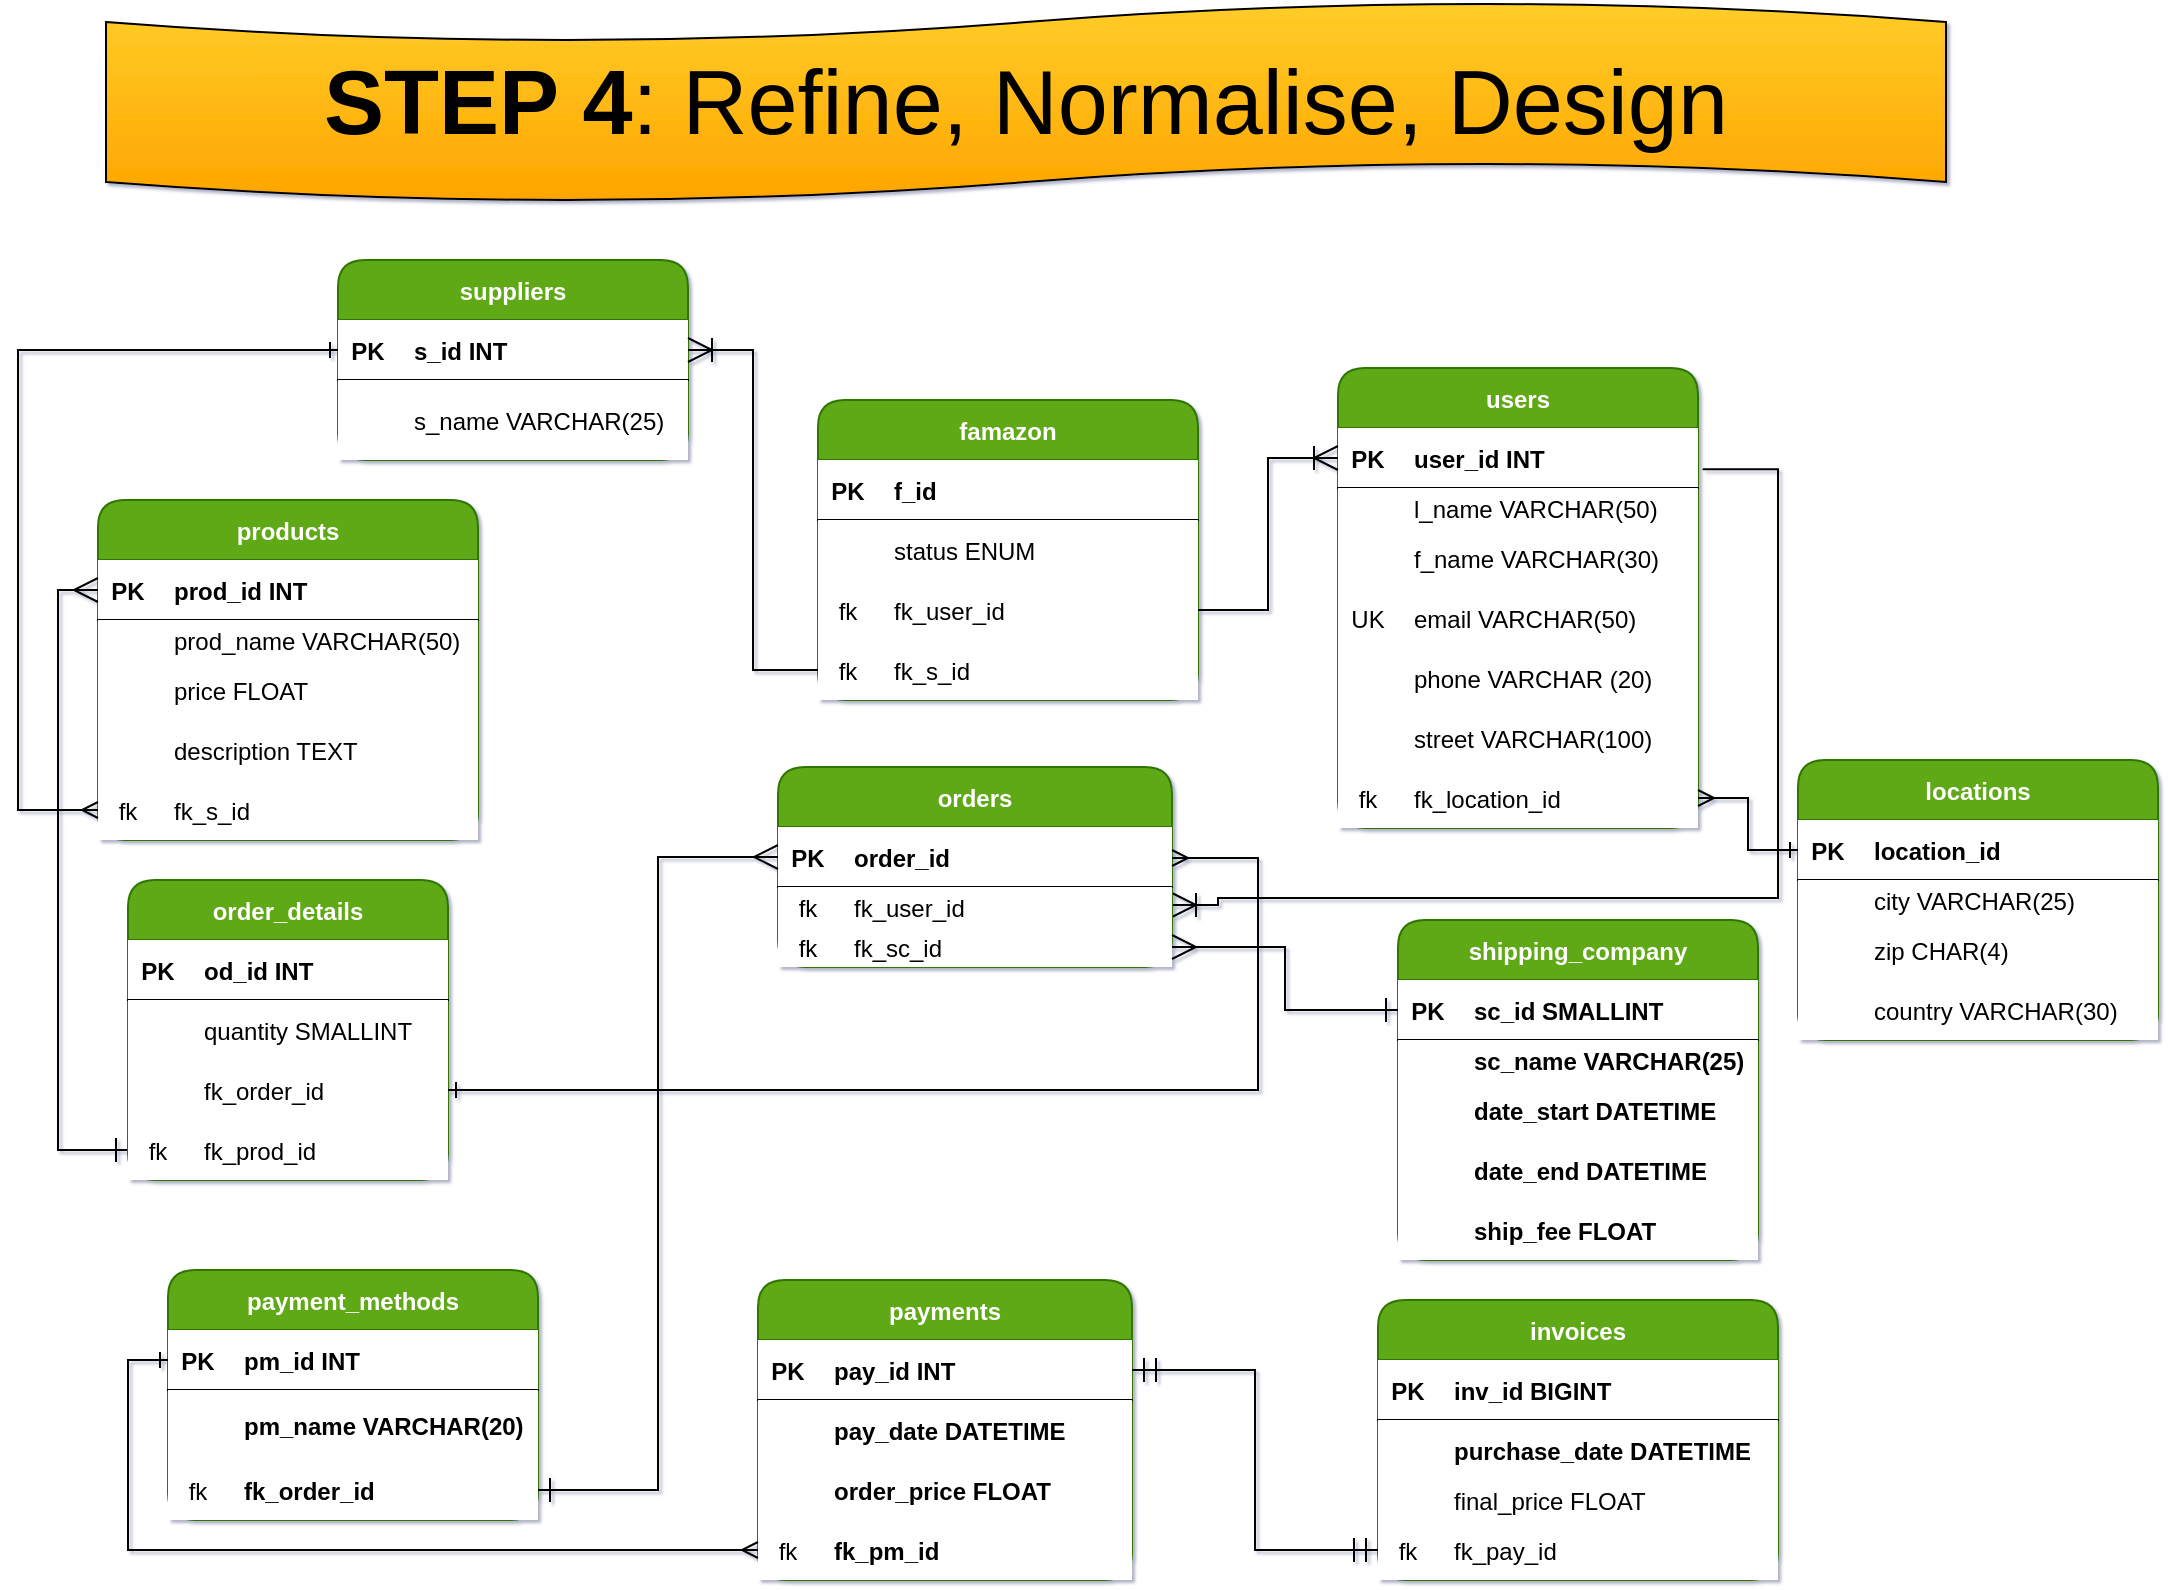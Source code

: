 <mxfile version="15.6.6" type="device"><diagram id="d9ljugdgJ5IW_qBRvzu2" name="Page-1"><mxGraphModel dx="1447" dy="750" grid="1" gridSize="10" guides="1" tooltips="1" connect="1" arrows="1" fold="1" page="1" pageScale="1" pageWidth="1169" pageHeight="827" math="0" shadow="1"><root><mxCell id="0"/><mxCell id="1" parent="0"/><mxCell id="87" value="&lt;font style=&quot;font-size: 45px&quot;&gt;&lt;b&gt;STEP 4&lt;/b&gt;: &lt;font color=&quot;#000000&quot; style=&quot;font-size: 45px&quot;&gt;Refine, Normalise, Design&lt;/font&gt;&lt;/font&gt;" style="shape=tape;whiteSpace=wrap;html=1;size=0.2;fillColor=#ffcd28;gradientColor=#ffa500;strokeWidth=1;strokeColor=#000000;" parent="1" vertex="1"><mxGeometry x="124" y="31" width="920" height="100" as="geometry"/></mxCell><mxCell id="302" value="suppliers" style="shape=table;startSize=30;container=1;collapsible=1;childLayout=tableLayout;fixedRows=1;rowLines=0;fontStyle=1;align=center;resizeLast=1;fillColor=#60a917;strokeColor=#2D7600;fontColor=#ffffff;swimlaneFillColor=none;rounded=1;sketch=0;shadow=0;" parent="1" vertex="1"><mxGeometry x="240" y="160" width="175" height="100" as="geometry"/></mxCell><mxCell id="303" value="" style="shape=partialRectangle;collapsible=0;dropTarget=0;pointerEvents=0;top=0;left=0;bottom=1;right=0;points=[[0,0.5],[1,0.5]];portConstraint=eastwest;" parent="302" vertex="1"><mxGeometry y="30" width="175" height="30" as="geometry"/></mxCell><mxCell id="304" value="PK" style="shape=partialRectangle;connectable=0;fillColor=none;top=0;left=0;bottom=0;right=0;fontStyle=1;overflow=hidden;" parent="303" vertex="1"><mxGeometry width="30" height="30" as="geometry"/></mxCell><mxCell id="305" value="s_id INT" style="shape=partialRectangle;connectable=0;fillColor=none;top=0;left=0;bottom=0;right=0;align=left;spacingLeft=6;fontStyle=1;overflow=hidden;" parent="303" vertex="1"><mxGeometry x="30" width="145" height="30" as="geometry"/></mxCell><mxCell id="306" value="" style="shape=partialRectangle;collapsible=0;dropTarget=0;pointerEvents=0;top=0;left=0;bottom=0;right=0;points=[[0,0.5],[1,0.5]];portConstraint=eastwest;" parent="302" vertex="1"><mxGeometry y="60" width="175" height="40" as="geometry"/></mxCell><mxCell id="307" value="" style="shape=partialRectangle;connectable=0;fillColor=none;top=0;left=0;bottom=0;right=0;editable=1;overflow=hidden;" parent="306" vertex="1"><mxGeometry width="30" height="40" as="geometry"/></mxCell><mxCell id="308" value="s_name VARCHAR(25)" style="shape=partialRectangle;connectable=0;fillColor=none;top=0;left=0;bottom=0;right=0;align=left;spacingLeft=6;overflow=hidden;" parent="306" vertex="1"><mxGeometry x="30" width="145" height="40" as="geometry"/></mxCell><mxCell id="310" value="products" style="shape=table;startSize=30;container=1;collapsible=1;childLayout=tableLayout;fixedRows=1;rowLines=0;fontStyle=1;align=center;resizeLast=1;fillColor=#60a917;strokeColor=#2D7600;fontColor=#ffffff;swimlaneFillColor=none;rounded=1;sketch=0;shadow=0;" parent="1" vertex="1"><mxGeometry x="120" y="280" width="190" height="170" as="geometry"/></mxCell><mxCell id="311" value="" style="shape=partialRectangle;collapsible=0;dropTarget=0;pointerEvents=0;top=0;left=0;bottom=1;right=0;points=[[0,0.5],[1,0.5]];portConstraint=eastwest;" parent="310" vertex="1"><mxGeometry y="30" width="190" height="30" as="geometry"/></mxCell><mxCell id="312" value="PK" style="shape=partialRectangle;connectable=0;fillColor=none;top=0;left=0;bottom=0;right=0;fontStyle=1;overflow=hidden;" parent="311" vertex="1"><mxGeometry width="30" height="30" as="geometry"/></mxCell><mxCell id="313" value="prod_id INT" style="shape=partialRectangle;connectable=0;fillColor=none;top=0;left=0;bottom=0;right=0;align=left;spacingLeft=6;fontStyle=1;overflow=hidden;" parent="311" vertex="1"><mxGeometry x="30" width="160" height="30" as="geometry"/></mxCell><mxCell id="314" value="" style="shape=partialRectangle;collapsible=0;dropTarget=0;pointerEvents=0;top=0;left=0;bottom=0;right=0;points=[[0,0.5],[1,0.5]];portConstraint=eastwest;" parent="310" vertex="1"><mxGeometry y="60" width="190" height="20" as="geometry"/></mxCell><mxCell id="315" value="" style="shape=partialRectangle;connectable=0;fillColor=none;top=0;left=0;bottom=0;right=0;editable=1;overflow=hidden;" parent="314" vertex="1"><mxGeometry width="30" height="20" as="geometry"/></mxCell><mxCell id="316" value="prod_name VARCHAR(50)" style="shape=partialRectangle;connectable=0;fillColor=none;top=0;left=0;bottom=0;right=0;align=left;spacingLeft=6;overflow=hidden;" parent="314" vertex="1"><mxGeometry x="30" width="160" height="20" as="geometry"/></mxCell><mxCell id="317" value="" style="shape=partialRectangle;collapsible=0;dropTarget=0;pointerEvents=0;top=0;left=0;bottom=0;right=0;points=[[0,0.5],[1,0.5]];portConstraint=eastwest;" parent="310" vertex="1"><mxGeometry y="80" width="190" height="30" as="geometry"/></mxCell><mxCell id="318" value="" style="shape=partialRectangle;connectable=0;fillColor=none;top=0;left=0;bottom=0;right=0;editable=1;overflow=hidden;" parent="317" vertex="1"><mxGeometry width="30" height="30" as="geometry"/></mxCell><mxCell id="319" value="price FLOAT" style="shape=partialRectangle;connectable=0;fillColor=none;top=0;left=0;bottom=0;right=0;align=left;spacingLeft=6;overflow=hidden;" parent="317" vertex="1"><mxGeometry x="30" width="160" height="30" as="geometry"/></mxCell><mxCell id="320" value="" style="shape=partialRectangle;collapsible=0;dropTarget=0;pointerEvents=0;top=0;left=0;bottom=0;right=0;points=[[0,0.5],[1,0.5]];portConstraint=eastwest;" parent="310" vertex="1"><mxGeometry y="110" width="190" height="30" as="geometry"/></mxCell><mxCell id="321" value="" style="shape=partialRectangle;connectable=0;fillColor=none;top=0;left=0;bottom=0;right=0;editable=1;overflow=hidden;" parent="320" vertex="1"><mxGeometry width="30" height="30" as="geometry"/></mxCell><mxCell id="322" value="description TEXT" style="shape=partialRectangle;connectable=0;fillColor=none;top=0;left=0;bottom=0;right=0;align=left;spacingLeft=6;overflow=hidden;" parent="320" vertex="1"><mxGeometry x="30" width="160" height="30" as="geometry"/></mxCell><mxCell id="323" value="" style="shape=partialRectangle;collapsible=0;dropTarget=0;pointerEvents=0;top=0;left=0;bottom=0;right=0;points=[[0,0.5],[1,0.5]];portConstraint=eastwest;" parent="310" vertex="1"><mxGeometry y="140" width="190" height="30" as="geometry"/></mxCell><mxCell id="324" value="fk" style="shape=partialRectangle;connectable=0;fillColor=none;top=0;left=0;bottom=0;right=0;editable=1;overflow=hidden;" parent="323" vertex="1"><mxGeometry width="30" height="30" as="geometry"/></mxCell><mxCell id="325" value="fk_s_id" style="shape=partialRectangle;connectable=0;fillColor=none;top=0;left=0;bottom=0;right=0;align=left;spacingLeft=6;overflow=hidden;" parent="323" vertex="1"><mxGeometry x="30" width="160" height="30" as="geometry"/></mxCell><mxCell id="326" value="invoices" style="shape=table;startSize=30;container=1;collapsible=1;childLayout=tableLayout;fixedRows=1;rowLines=0;fontStyle=1;align=center;resizeLast=1;fillColor=#60a917;strokeColor=#2D7600;fontColor=#ffffff;swimlaneFillColor=none;rounded=1;sketch=0;shadow=0;" parent="1" vertex="1"><mxGeometry x="760" y="680" width="200" height="140" as="geometry"/></mxCell><mxCell id="327" value="" style="shape=partialRectangle;collapsible=0;dropTarget=0;pointerEvents=0;top=0;left=0;bottom=1;right=0;points=[[0,0.5],[1,0.5]];portConstraint=eastwest;" parent="326" vertex="1"><mxGeometry y="30" width="200" height="30" as="geometry"/></mxCell><mxCell id="328" value="PK" style="shape=partialRectangle;connectable=0;fillColor=none;top=0;left=0;bottom=0;right=0;fontStyle=1;overflow=hidden;" parent="327" vertex="1"><mxGeometry width="30" height="30" as="geometry"/></mxCell><mxCell id="329" value="inv_id BIGINT" style="shape=partialRectangle;connectable=0;fillColor=none;top=0;left=0;bottom=0;right=0;align=left;spacingLeft=6;fontStyle=1;overflow=hidden;" parent="327" vertex="1"><mxGeometry x="30" width="170" height="30" as="geometry"/></mxCell><mxCell id="330" value="" style="shape=partialRectangle;collapsible=0;dropTarget=0;pointerEvents=0;top=0;left=0;bottom=0;right=0;points=[[0,0.5],[1,0.5]];portConstraint=eastwest;" parent="326" vertex="1"><mxGeometry y="60" width="200" height="30" as="geometry"/></mxCell><mxCell id="331" value="" style="shape=partialRectangle;connectable=0;fillColor=none;top=0;left=0;bottom=0;right=0;editable=1;overflow=hidden;" parent="330" vertex="1"><mxGeometry width="30" height="30" as="geometry"/></mxCell><mxCell id="332" value="purchase_date DATETIME" style="shape=partialRectangle;connectable=0;fillColor=none;top=0;left=0;bottom=0;right=0;align=left;spacingLeft=6;overflow=hidden;fontStyle=1" parent="330" vertex="1"><mxGeometry x="30" width="170" height="30" as="geometry"/></mxCell><mxCell id="336" value="" style="shape=partialRectangle;collapsible=0;dropTarget=0;pointerEvents=0;top=0;left=0;bottom=0;right=0;points=[[0,0.5],[1,0.5]];portConstraint=eastwest;" parent="326" vertex="1"><mxGeometry y="90" width="200" height="20" as="geometry"/></mxCell><mxCell id="337" value="" style="shape=partialRectangle;connectable=0;fillColor=none;top=0;left=0;bottom=0;right=0;editable=1;overflow=hidden;" parent="336" vertex="1"><mxGeometry width="30" height="20" as="geometry"/></mxCell><mxCell id="338" value="final_price FLOAT" style="shape=partialRectangle;connectable=0;fillColor=none;top=0;left=0;bottom=0;right=0;align=left;spacingLeft=6;overflow=hidden;" parent="336" vertex="1"><mxGeometry x="30" width="170" height="20" as="geometry"/></mxCell><mxCell id="339" value="" style="shape=partialRectangle;collapsible=0;dropTarget=0;pointerEvents=0;top=0;left=0;bottom=0;right=0;points=[[0,0.5],[1,0.5]];portConstraint=eastwest;" parent="326" vertex="1"><mxGeometry y="110" width="200" height="30" as="geometry"/></mxCell><mxCell id="340" value="fk" style="shape=partialRectangle;connectable=0;fillColor=none;top=0;left=0;bottom=0;right=0;editable=1;overflow=hidden;" parent="339" vertex="1"><mxGeometry width="30" height="30" as="geometry"/></mxCell><mxCell id="341" value="fk_pay_id" style="shape=partialRectangle;connectable=0;fillColor=none;top=0;left=0;bottom=0;right=0;align=left;spacingLeft=6;overflow=hidden;" parent="339" vertex="1"><mxGeometry x="30" width="170" height="30" as="geometry"/></mxCell><mxCell id="342" value="shipping_company" style="shape=table;startSize=30;container=1;collapsible=1;childLayout=tableLayout;fixedRows=1;rowLines=0;fontStyle=1;align=center;resizeLast=1;fillColor=#60a917;strokeColor=#2D7600;fontColor=#ffffff;swimlaneFillColor=none;rounded=1;sketch=0;shadow=0;" parent="1" vertex="1"><mxGeometry x="770" y="490" width="180" height="170" as="geometry"/></mxCell><mxCell id="343" value="" style="shape=partialRectangle;collapsible=0;dropTarget=0;pointerEvents=0;top=0;left=0;bottom=1;right=0;points=[[0,0.5],[1,0.5]];portConstraint=eastwest;" parent="342" vertex="1"><mxGeometry y="30" width="180" height="30" as="geometry"/></mxCell><mxCell id="344" value="PK" style="shape=partialRectangle;connectable=0;fillColor=none;top=0;left=0;bottom=0;right=0;fontStyle=1;overflow=hidden;" parent="343" vertex="1"><mxGeometry width="30" height="30" as="geometry"/></mxCell><mxCell id="345" value="sc_id SMALLINT" style="shape=partialRectangle;connectable=0;fillColor=none;top=0;left=0;bottom=0;right=0;align=left;spacingLeft=6;fontStyle=1;overflow=hidden;" parent="343" vertex="1"><mxGeometry x="30" width="150" height="30" as="geometry"/></mxCell><mxCell id="346" value="" style="shape=partialRectangle;collapsible=0;dropTarget=0;pointerEvents=0;top=0;left=0;bottom=0;right=0;points=[[0,0.5],[1,0.5]];portConstraint=eastwest;" parent="342" vertex="1"><mxGeometry y="60" width="180" height="20" as="geometry"/></mxCell><mxCell id="347" value="" style="shape=partialRectangle;connectable=0;fillColor=none;top=0;left=0;bottom=0;right=0;editable=1;overflow=hidden;" parent="346" vertex="1"><mxGeometry width="30" height="20" as="geometry"/></mxCell><mxCell id="348" value="sc_name VARCHAR(25)" style="shape=partialRectangle;connectable=0;fillColor=none;top=0;left=0;bottom=0;right=0;align=left;spacingLeft=6;overflow=hidden;fontStyle=1" parent="346" vertex="1"><mxGeometry x="30" width="150" height="20" as="geometry"/></mxCell><mxCell id="349" value="" style="shape=partialRectangle;collapsible=0;dropTarget=0;pointerEvents=0;top=0;left=0;bottom=0;right=0;points=[[0,0.5],[1,0.5]];portConstraint=eastwest;" parent="342" vertex="1"><mxGeometry y="80" width="180" height="30" as="geometry"/></mxCell><mxCell id="350" value="" style="shape=partialRectangle;connectable=0;fillColor=none;top=0;left=0;bottom=0;right=0;editable=1;overflow=hidden;" parent="349" vertex="1"><mxGeometry width="30" height="30" as="geometry"/></mxCell><mxCell id="351" value="date_start DATETIME" style="shape=partialRectangle;connectable=0;fillColor=none;top=0;left=0;bottom=0;right=0;align=left;spacingLeft=6;overflow=hidden;fontStyle=1" parent="349" vertex="1"><mxGeometry x="30" width="150" height="30" as="geometry"/></mxCell><mxCell id="352" value="" style="shape=partialRectangle;collapsible=0;dropTarget=0;pointerEvents=0;top=0;left=0;bottom=0;right=0;points=[[0,0.5],[1,0.5]];portConstraint=eastwest;" parent="342" vertex="1"><mxGeometry y="110" width="180" height="30" as="geometry"/></mxCell><mxCell id="353" value="" style="shape=partialRectangle;connectable=0;fillColor=none;top=0;left=0;bottom=0;right=0;editable=1;overflow=hidden;" parent="352" vertex="1"><mxGeometry width="30" height="30" as="geometry"/></mxCell><mxCell id="354" value="date_end DATETIME" style="shape=partialRectangle;connectable=0;fillColor=none;top=0;left=0;bottom=0;right=0;align=left;spacingLeft=6;overflow=hidden;fontStyle=1" parent="352" vertex="1"><mxGeometry x="30" width="150" height="30" as="geometry"/></mxCell><mxCell id="493" value="" style="shape=partialRectangle;collapsible=0;dropTarget=0;pointerEvents=0;top=0;left=0;bottom=0;right=0;points=[[0,0.5],[1,0.5]];portConstraint=eastwest;" parent="342" vertex="1"><mxGeometry y="140" width="180" height="30" as="geometry"/></mxCell><mxCell id="494" value="" style="shape=partialRectangle;connectable=0;fillColor=none;top=0;left=0;bottom=0;right=0;editable=1;overflow=hidden;" parent="493" vertex="1"><mxGeometry width="30" height="30" as="geometry"/></mxCell><mxCell id="495" value="ship_fee FLOAT" style="shape=partialRectangle;connectable=0;fillColor=none;top=0;left=0;bottom=0;right=0;align=left;spacingLeft=6;overflow=hidden;fontStyle=1" parent="493" vertex="1"><mxGeometry x="30" width="150" height="30" as="geometry"/></mxCell><mxCell id="355" value="users" style="shape=table;startSize=30;container=1;collapsible=1;childLayout=tableLayout;fixedRows=1;rowLines=0;fontStyle=1;align=center;resizeLast=1;fillColor=#60a917;strokeColor=#2D7600;fontColor=#ffffff;swimlaneFillColor=none;rounded=1;sketch=0;shadow=0;" parent="1" vertex="1"><mxGeometry x="740" y="214" width="180" height="230" as="geometry"><mxRectangle x="477" y="345" width="60" height="30" as="alternateBounds"/></mxGeometry></mxCell><mxCell id="356" value="" style="shape=partialRectangle;collapsible=0;dropTarget=0;pointerEvents=0;top=0;left=0;bottom=1;right=0;points=[[0,0.5],[1,0.5]];portConstraint=eastwest;" parent="355" vertex="1"><mxGeometry y="30" width="180" height="30" as="geometry"/></mxCell><mxCell id="357" value="PK" style="shape=partialRectangle;connectable=0;fillColor=none;top=0;left=0;bottom=0;right=0;fontStyle=1;overflow=hidden;" parent="356" vertex="1"><mxGeometry width="30" height="30" as="geometry"/></mxCell><mxCell id="358" value="user_id INT" style="shape=partialRectangle;connectable=0;fillColor=none;top=0;left=0;bottom=0;right=0;align=left;spacingLeft=6;fontStyle=1;overflow=hidden;" parent="356" vertex="1"><mxGeometry x="30" width="150" height="30" as="geometry"/></mxCell><mxCell id="359" value="" style="shape=partialRectangle;collapsible=0;dropTarget=0;pointerEvents=0;top=0;left=0;bottom=0;right=0;points=[[0,0.5],[1,0.5]];portConstraint=eastwest;" parent="355" vertex="1"><mxGeometry y="60" width="180" height="20" as="geometry"/></mxCell><mxCell id="360" value="" style="shape=partialRectangle;connectable=0;fillColor=none;top=0;left=0;bottom=0;right=0;editable=1;overflow=hidden;" parent="359" vertex="1"><mxGeometry width="30" height="20" as="geometry"/></mxCell><mxCell id="361" value="l_name VARCHAR(50)" style="shape=partialRectangle;connectable=0;fillColor=none;top=0;left=0;bottom=0;right=0;align=left;spacingLeft=6;overflow=hidden;" parent="359" vertex="1"><mxGeometry x="30" width="150" height="20" as="geometry"/></mxCell><mxCell id="362" value="" style="shape=partialRectangle;collapsible=0;dropTarget=0;pointerEvents=0;top=0;left=0;bottom=0;right=0;points=[[0,0.5],[1,0.5]];portConstraint=eastwest;" parent="355" vertex="1"><mxGeometry y="80" width="180" height="30" as="geometry"/></mxCell><mxCell id="363" value="" style="shape=partialRectangle;connectable=0;fillColor=none;top=0;left=0;bottom=0;right=0;editable=1;overflow=hidden;" parent="362" vertex="1"><mxGeometry width="30" height="30" as="geometry"/></mxCell><mxCell id="364" value="f_name VARCHAR(30)    " style="shape=partialRectangle;connectable=0;fillColor=none;top=0;left=0;bottom=0;right=0;align=left;spacingLeft=6;overflow=hidden;" parent="362" vertex="1"><mxGeometry x="30" width="150" height="30" as="geometry"/></mxCell><mxCell id="365" value="" style="shape=partialRectangle;collapsible=0;dropTarget=0;pointerEvents=0;top=0;left=0;bottom=0;right=0;points=[[0,0.5],[1,0.5]];portConstraint=eastwest;" parent="355" vertex="1"><mxGeometry y="110" width="180" height="30" as="geometry"/></mxCell><mxCell id="366" value="UK" style="shape=partialRectangle;connectable=0;fillColor=none;top=0;left=0;bottom=0;right=0;editable=1;overflow=hidden;" parent="365" vertex="1"><mxGeometry width="30" height="30" as="geometry"/></mxCell><mxCell id="367" value="email VARCHAR(50) " style="shape=partialRectangle;connectable=0;fillColor=none;top=0;left=0;bottom=0;right=0;align=left;spacingLeft=6;overflow=hidden;" parent="365" vertex="1"><mxGeometry x="30" width="150" height="30" as="geometry"/></mxCell><mxCell id="368" value="" style="shape=partialRectangle;collapsible=0;dropTarget=0;pointerEvents=0;top=0;left=0;bottom=0;right=0;points=[[0,0.5],[1,0.5]];portConstraint=eastwest;" parent="355" vertex="1"><mxGeometry y="140" width="180" height="30" as="geometry"/></mxCell><mxCell id="369" value="" style="shape=partialRectangle;connectable=0;fillColor=none;top=0;left=0;bottom=0;right=0;editable=1;overflow=hidden;" parent="368" vertex="1"><mxGeometry width="30" height="30" as="geometry"/></mxCell><mxCell id="370" value="phone VARCHAR (20)" style="shape=partialRectangle;connectable=0;fillColor=none;top=0;left=0;bottom=0;right=0;align=left;spacingLeft=6;overflow=hidden;" parent="368" vertex="1"><mxGeometry x="30" width="150" height="30" as="geometry"/></mxCell><mxCell id="371" value="" style="shape=partialRectangle;collapsible=0;dropTarget=0;pointerEvents=0;top=0;left=0;bottom=0;right=0;points=[[0,0.5],[1,0.5]];portConstraint=eastwest;" parent="355" vertex="1"><mxGeometry y="170" width="180" height="30" as="geometry"/></mxCell><mxCell id="372" value="" style="shape=partialRectangle;connectable=0;fillColor=none;top=0;left=0;bottom=0;right=0;editable=1;overflow=hidden;" parent="371" vertex="1"><mxGeometry width="30" height="30" as="geometry"/></mxCell><mxCell id="373" value="street VARCHAR(100)" style="shape=partialRectangle;connectable=0;fillColor=none;top=0;left=0;bottom=0;right=0;align=left;spacingLeft=6;overflow=hidden;" parent="371" vertex="1"><mxGeometry x="30" width="150" height="30" as="geometry"/></mxCell><mxCell id="486" value="" style="shape=partialRectangle;collapsible=0;dropTarget=0;pointerEvents=0;top=0;left=0;bottom=0;right=0;points=[[0,0.5],[1,0.5]];portConstraint=eastwest;" parent="355" vertex="1"><mxGeometry y="200" width="180" height="30" as="geometry"/></mxCell><mxCell id="487" value="fk" style="shape=partialRectangle;connectable=0;fillColor=none;top=0;left=0;bottom=0;right=0;editable=1;overflow=hidden;" parent="486" vertex="1"><mxGeometry width="30" height="30" as="geometry"/></mxCell><mxCell id="488" value="fk_location_id" style="shape=partialRectangle;connectable=0;fillColor=none;top=0;left=0;bottom=0;right=0;align=left;spacingLeft=6;overflow=hidden;" parent="486" vertex="1"><mxGeometry x="30" width="150" height="30" as="geometry"/></mxCell><mxCell id="374" value="payment_methods" style="shape=table;startSize=30;container=1;collapsible=1;childLayout=tableLayout;fixedRows=1;rowLines=0;fontStyle=1;align=center;resizeLast=1;fillColor=#60a917;strokeColor=#2D7600;fontColor=#ffffff;swimlaneFillColor=none;rounded=1;sketch=0;shadow=0;" parent="1" vertex="1"><mxGeometry x="155" y="665" width="185" height="125" as="geometry"/></mxCell><mxCell id="375" value="" style="shape=partialRectangle;collapsible=0;dropTarget=0;pointerEvents=0;top=0;left=0;bottom=1;right=0;points=[[0,0.5],[1,0.5]];portConstraint=eastwest;" parent="374" vertex="1"><mxGeometry y="30" width="185" height="30" as="geometry"/></mxCell><mxCell id="376" value="PK" style="shape=partialRectangle;connectable=0;fillColor=none;top=0;left=0;bottom=0;right=0;fontStyle=1;overflow=hidden;" parent="375" vertex="1"><mxGeometry width="30" height="30" as="geometry"/></mxCell><mxCell id="377" value="pm_id INT" style="shape=partialRectangle;connectable=0;fillColor=none;top=0;left=0;bottom=0;right=0;align=left;spacingLeft=6;fontStyle=1;overflow=hidden;" parent="375" vertex="1"><mxGeometry x="30" width="155" height="30" as="geometry"/></mxCell><mxCell id="378" value="" style="shape=partialRectangle;collapsible=0;dropTarget=0;pointerEvents=0;top=0;left=0;bottom=0;right=0;points=[[0,0.5],[1,0.5]];portConstraint=eastwest;" parent="374" vertex="1"><mxGeometry y="60" width="185" height="35" as="geometry"/></mxCell><mxCell id="379" value="" style="shape=partialRectangle;connectable=0;fillColor=none;top=0;left=0;bottom=0;right=0;editable=1;overflow=hidden;" parent="378" vertex="1"><mxGeometry width="30" height="35" as="geometry"/></mxCell><mxCell id="380" value="pm_name VARCHAR(20) " style="shape=partialRectangle;connectable=0;fillColor=none;top=0;left=0;bottom=0;right=0;align=left;spacingLeft=6;overflow=hidden;fontStyle=1" parent="378" vertex="1"><mxGeometry x="30" width="155" height="35" as="geometry"/></mxCell><mxCell id="384" value="" style="shape=partialRectangle;collapsible=0;dropTarget=0;pointerEvents=0;top=0;left=0;bottom=0;right=0;points=[[0,0.5],[1,0.5]];portConstraint=eastwest;" parent="374" vertex="1"><mxGeometry y="95" width="185" height="30" as="geometry"/></mxCell><mxCell id="385" value="fk" style="shape=partialRectangle;connectable=0;fillColor=none;top=0;left=0;bottom=0;right=0;editable=1;overflow=hidden;" parent="384" vertex="1"><mxGeometry width="30" height="30" as="geometry"/></mxCell><mxCell id="386" value="fk_order_id " style="shape=partialRectangle;connectable=0;fillColor=none;top=0;left=0;bottom=0;right=0;align=left;spacingLeft=6;overflow=hidden;fontStyle=1" parent="384" vertex="1"><mxGeometry x="30" width="155" height="30" as="geometry"/></mxCell><mxCell id="387" style="edgeStyle=orthogonalEdgeStyle;rounded=0;orthogonalLoop=1;jettySize=auto;html=1;exitX=1;exitY=0.5;exitDx=0;exitDy=0;entryX=1.013;entryY=0.72;entryDx=0;entryDy=0;endArrow=none;endFill=0;endSize=10;startSize=10;startArrow=ERoneToMany;startFill=0;entryPerimeter=0;" parent="1" edge="1"><mxGeometry relative="1" as="geometry"><Array as="points"><mxPoint x="680" y="482"/><mxPoint x="680" y="479"/><mxPoint x="960" y="479"/><mxPoint x="960" y="265"/></Array><mxPoint x="657" y="482.5" as="sourcePoint"/><mxPoint x="922.34" y="264.6" as="targetPoint"/></mxGeometry></mxCell><mxCell id="388" style="edgeStyle=orthogonalEdgeStyle;rounded=0;orthogonalLoop=1;jettySize=auto;html=1;entryX=0;entryY=0.5;entryDx=0;entryDy=0;startArrow=ERone;startFill=0;endArrow=ERmany;endFill=0;endSize=10;startSize=10;" parent="1" source="460" target="311" edge="1"><mxGeometry relative="1" as="geometry"/></mxCell><mxCell id="389" value="orders" style="shape=table;startSize=30;container=1;collapsible=1;childLayout=tableLayout;fixedRows=1;rowLines=0;fontStyle=1;align=center;resizeLast=1;fillColor=#60a917;strokeColor=#2D7600;fontColor=#ffffff;swimlaneFillColor=none;rounded=1;sketch=0;shadow=0;" parent="1" vertex="1"><mxGeometry x="460" y="413.5" width="197" height="100" as="geometry"/></mxCell><mxCell id="390" value="" style="shape=partialRectangle;collapsible=0;dropTarget=0;pointerEvents=0;top=0;left=0;bottom=1;right=0;points=[[0,0.5],[1,0.5]];portConstraint=eastwest;" parent="389" vertex="1"><mxGeometry y="30" width="197" height="30" as="geometry"/></mxCell><mxCell id="391" value="PK" style="shape=partialRectangle;connectable=0;fillColor=none;top=0;left=0;bottom=0;right=0;fontStyle=1;overflow=hidden;" parent="390" vertex="1"><mxGeometry width="30" height="30" as="geometry"/></mxCell><mxCell id="392" value="order_id" style="shape=partialRectangle;connectable=0;fillColor=none;top=0;left=0;bottom=0;right=0;align=left;spacingLeft=6;fontStyle=1;overflow=hidden;" parent="390" vertex="1"><mxGeometry x="30" width="167" height="30" as="geometry"/></mxCell><mxCell id="399" value="" style="shape=partialRectangle;collapsible=0;dropTarget=0;pointerEvents=0;top=0;left=0;bottom=0;right=0;points=[[0,0.5],[1,0.5]];portConstraint=eastwest;" parent="389" vertex="1"><mxGeometry y="60" width="197" height="20" as="geometry"/></mxCell><mxCell id="400" value="fk" style="shape=partialRectangle;connectable=0;fillColor=none;top=0;left=0;bottom=0;right=0;editable=1;overflow=hidden;" parent="399" vertex="1"><mxGeometry width="30" height="20" as="geometry"/></mxCell><mxCell id="401" value="fk_user_id " style="shape=partialRectangle;connectable=0;fillColor=none;top=0;left=0;bottom=0;right=0;align=left;spacingLeft=6;overflow=hidden;" parent="399" vertex="1"><mxGeometry x="30" width="167" height="20" as="geometry"/></mxCell><mxCell id="402" value="" style="shape=partialRectangle;collapsible=0;dropTarget=0;pointerEvents=0;top=0;left=0;bottom=0;right=0;points=[[0,0.5],[1,0.5]];portConstraint=eastwest;" parent="389" vertex="1"><mxGeometry y="80" width="197" height="20" as="geometry"/></mxCell><mxCell id="403" value="fk" style="shape=partialRectangle;connectable=0;fillColor=none;top=0;left=0;bottom=0;right=0;editable=1;overflow=hidden;" parent="402" vertex="1"><mxGeometry width="30" height="20" as="geometry"/></mxCell><mxCell id="404" value="fk_sc_id" style="shape=partialRectangle;connectable=0;fillColor=none;top=0;left=0;bottom=0;right=0;align=left;spacingLeft=6;overflow=hidden;" parent="402" vertex="1"><mxGeometry x="30" width="167" height="20" as="geometry"/></mxCell><mxCell id="408" value="famazon" style="shape=table;startSize=30;container=1;collapsible=1;childLayout=tableLayout;fixedRows=1;rowLines=0;fontStyle=1;align=center;resizeLast=1;fillColor=#60a917;strokeColor=#2D7600;fontColor=#ffffff;swimlaneFillColor=none;rounded=1;sketch=0;shadow=0;" parent="1" vertex="1"><mxGeometry x="480" y="230" width="190" height="150" as="geometry"/></mxCell><mxCell id="409" value="" style="shape=partialRectangle;collapsible=0;dropTarget=0;pointerEvents=0;top=0;left=0;bottom=1;right=0;points=[[0,0.5],[1,0.5]];portConstraint=eastwest;" parent="408" vertex="1"><mxGeometry y="30" width="190" height="30" as="geometry"/></mxCell><mxCell id="410" value="PK" style="shape=partialRectangle;connectable=0;fillColor=none;top=0;left=0;bottom=0;right=0;fontStyle=1;overflow=hidden;" parent="409" vertex="1"><mxGeometry width="30" height="30" as="geometry"/></mxCell><mxCell id="411" value="f_id" style="shape=partialRectangle;connectable=0;fillColor=none;top=0;left=0;bottom=0;right=0;align=left;spacingLeft=6;fontStyle=1;overflow=hidden;" parent="409" vertex="1"><mxGeometry x="30" width="160" height="30" as="geometry"/></mxCell><mxCell id="415" value="" style="shape=partialRectangle;collapsible=0;dropTarget=0;pointerEvents=0;top=0;left=0;bottom=0;right=0;points=[[0,0.5],[1,0.5]];portConstraint=eastwest;" parent="408" vertex="1"><mxGeometry y="60" width="190" height="30" as="geometry"/></mxCell><mxCell id="416" value="" style="shape=partialRectangle;connectable=0;fillColor=none;top=0;left=0;bottom=0;right=0;editable=1;overflow=hidden;" parent="415" vertex="1"><mxGeometry width="30" height="30" as="geometry"/></mxCell><mxCell id="417" value="status ENUM" style="shape=partialRectangle;connectable=0;fillColor=none;top=0;left=0;bottom=0;right=0;align=left;spacingLeft=6;overflow=hidden;" parent="415" vertex="1"><mxGeometry x="30" width="160" height="30" as="geometry"/></mxCell><mxCell id="418" value="" style="shape=partialRectangle;collapsible=0;dropTarget=0;pointerEvents=0;top=0;left=0;bottom=0;right=0;points=[[0,0.5],[1,0.5]];portConstraint=eastwest;" parent="408" vertex="1"><mxGeometry y="90" width="190" height="30" as="geometry"/></mxCell><mxCell id="419" value="fk" style="shape=partialRectangle;connectable=0;fillColor=none;top=0;left=0;bottom=0;right=0;editable=1;overflow=hidden;" parent="418" vertex="1"><mxGeometry width="30" height="30" as="geometry"/></mxCell><mxCell id="420" value="fk_user_id" style="shape=partialRectangle;connectable=0;fillColor=none;top=0;left=0;bottom=0;right=0;align=left;spacingLeft=6;overflow=hidden;" parent="418" vertex="1"><mxGeometry x="30" width="160" height="30" as="geometry"/></mxCell><mxCell id="421" value="" style="shape=partialRectangle;collapsible=0;dropTarget=0;pointerEvents=0;top=0;left=0;bottom=0;right=0;points=[[0,0.5],[1,0.5]];portConstraint=eastwest;" parent="408" vertex="1"><mxGeometry y="120" width="190" height="30" as="geometry"/></mxCell><mxCell id="422" value="fk" style="shape=partialRectangle;connectable=0;fillColor=none;top=0;left=0;bottom=0;right=0;editable=1;overflow=hidden;" parent="421" vertex="1"><mxGeometry width="30" height="30" as="geometry"/></mxCell><mxCell id="423" value="fk_s_id" style="shape=partialRectangle;connectable=0;fillColor=none;top=0;left=0;bottom=0;right=0;align=left;spacingLeft=6;overflow=hidden;" parent="421" vertex="1"><mxGeometry x="30" width="160" height="30" as="geometry"/></mxCell><mxCell id="424" value="payments" style="shape=table;startSize=30;container=1;collapsible=1;childLayout=tableLayout;fixedRows=1;rowLines=0;fontStyle=1;align=center;resizeLast=1;fillColor=#60a917;strokeColor=#2D7600;fontColor=#ffffff;swimlaneFillColor=none;rounded=1;sketch=0;shadow=0;" parent="1" vertex="1"><mxGeometry x="450" y="670" width="187" height="150" as="geometry"/></mxCell><mxCell id="425" value="" style="shape=partialRectangle;collapsible=0;dropTarget=0;pointerEvents=0;top=0;left=0;bottom=1;right=0;points=[[0,0.5],[1,0.5]];portConstraint=eastwest;" parent="424" vertex="1"><mxGeometry y="30" width="187" height="30" as="geometry"/></mxCell><mxCell id="426" value="PK" style="shape=partialRectangle;connectable=0;fillColor=none;top=0;left=0;bottom=0;right=0;fontStyle=1;overflow=hidden;" parent="425" vertex="1"><mxGeometry width="30" height="30" as="geometry"/></mxCell><mxCell id="427" value="pay_id INT" style="shape=partialRectangle;connectable=0;fillColor=none;top=0;left=0;bottom=0;right=0;align=left;spacingLeft=6;fontStyle=1;overflow=hidden;" parent="425" vertex="1"><mxGeometry x="30" width="157" height="30" as="geometry"/></mxCell><mxCell id="428" value="" style="shape=partialRectangle;collapsible=0;dropTarget=0;pointerEvents=0;top=0;left=0;bottom=0;right=0;points=[[0,0.5],[1,0.5]];portConstraint=eastwest;" parent="424" vertex="1"><mxGeometry y="60" width="187" height="30" as="geometry"/></mxCell><mxCell id="429" value="" style="shape=partialRectangle;connectable=0;fillColor=none;top=0;left=0;bottom=0;right=0;editable=1;overflow=hidden;" parent="428" vertex="1"><mxGeometry width="30" height="30" as="geometry"/></mxCell><mxCell id="430" value="pay_date DATETIME" style="shape=partialRectangle;connectable=0;fillColor=none;top=0;left=0;bottom=0;right=0;align=left;spacingLeft=6;overflow=hidden;fontStyle=1" parent="428" vertex="1"><mxGeometry x="30" width="157" height="30" as="geometry"/></mxCell><mxCell id="434" value="" style="shape=partialRectangle;collapsible=0;dropTarget=0;pointerEvents=0;top=0;left=0;bottom=0;right=0;points=[[0,0.5],[1,0.5]];portConstraint=eastwest;" parent="424" vertex="1"><mxGeometry y="90" width="187" height="30" as="geometry"/></mxCell><mxCell id="435" value="" style="shape=partialRectangle;connectable=0;fillColor=none;top=0;left=0;bottom=0;right=0;editable=1;overflow=hidden;" parent="434" vertex="1"><mxGeometry width="30" height="30" as="geometry"/></mxCell><mxCell id="436" value="order_price FLOAT" style="shape=partialRectangle;connectable=0;fillColor=none;top=0;left=0;bottom=0;right=0;align=left;spacingLeft=6;overflow=hidden;fontStyle=1" parent="434" vertex="1"><mxGeometry x="30" width="157" height="30" as="geometry"/></mxCell><mxCell id="437" value="" style="shape=partialRectangle;collapsible=0;dropTarget=0;pointerEvents=0;top=0;left=0;bottom=0;right=0;points=[[0,0.5],[1,0.5]];portConstraint=eastwest;" parent="424" vertex="1"><mxGeometry y="120" width="187" height="30" as="geometry"/></mxCell><mxCell id="438" value="fk" style="shape=partialRectangle;connectable=0;fillColor=none;top=0;left=0;bottom=0;right=0;editable=1;overflow=hidden;" parent="437" vertex="1"><mxGeometry width="30" height="30" as="geometry"/></mxCell><mxCell id="439" value="fk_pm_id" style="shape=partialRectangle;connectable=0;fillColor=none;top=0;left=0;bottom=0;right=0;align=left;spacingLeft=6;overflow=hidden;fontStyle=1" parent="437" vertex="1"><mxGeometry x="30" width="157" height="30" as="geometry"/></mxCell><mxCell id="440" style="edgeStyle=orthogonalEdgeStyle;rounded=0;orthogonalLoop=1;jettySize=auto;html=1;exitX=1;exitY=0.5;exitDx=0;exitDy=0;startArrow=ERmany;startFill=0;endArrow=ERone;endFill=0;endSize=10;startSize=10;entryX=0;entryY=0.5;entryDx=0;entryDy=0;" parent="1" source="402" target="343" edge="1"><mxGeometry relative="1" as="geometry"><mxPoint x="880" y="540" as="targetPoint"/></mxGeometry></mxCell><mxCell id="441" style="edgeStyle=orthogonalEdgeStyle;rounded=0;orthogonalLoop=1;jettySize=auto;html=1;exitX=0;exitY=0.5;exitDx=0;exitDy=0;endArrow=ERone;endFill=0;startArrow=ERmany;startFill=0;endSize=10;startSize=10;" parent="1" source="390" target="384" edge="1"><mxGeometry relative="1" as="geometry"/></mxCell><mxCell id="443" style="edgeStyle=orthogonalEdgeStyle;rounded=0;orthogonalLoop=1;jettySize=auto;html=1;exitX=1;exitY=0.5;exitDx=0;exitDy=0;endArrow=ERmandOne;endFill=0;startArrow=ERmandOne;startFill=0;endSize=10;startSize=10;entryX=0;entryY=0.5;entryDx=0;entryDy=0;" parent="1" source="425" target="339" edge="1"><mxGeometry relative="1" as="geometry"/></mxCell><mxCell id="444" style="edgeStyle=orthogonalEdgeStyle;rounded=0;orthogonalLoop=1;jettySize=auto;html=1;exitX=0;exitY=0.5;exitDx=0;exitDy=0;entryX=1;entryY=0.5;entryDx=0;entryDy=0;endArrow=ERoneToMany;endFill=0;endSize=10;startSize=10;" parent="1" source="421" target="303" edge="1"><mxGeometry relative="1" as="geometry"/></mxCell><mxCell id="445" style="edgeStyle=orthogonalEdgeStyle;rounded=0;orthogonalLoop=1;jettySize=auto;html=1;exitX=1;exitY=0.5;exitDx=0;exitDy=0;endArrow=ERoneToMany;endFill=0;endSize=10;startSize=10;entryX=0;entryY=0.5;entryDx=0;entryDy=0;" parent="1" source="418" target="356" edge="1"><mxGeometry relative="1" as="geometry"><mxPoint x="490" y="350" as="sourcePoint"/><mxPoint x="700" y="190" as="targetPoint"/></mxGeometry></mxCell><mxCell id="446" style="edgeStyle=orthogonalEdgeStyle;rounded=0;orthogonalLoop=1;jettySize=auto;html=1;exitX=0;exitY=0.5;exitDx=0;exitDy=0;entryX=0;entryY=0.5;entryDx=0;entryDy=0;endArrow=ERone;endFill=0;startArrow=ERmany;startFill=0;" parent="1" source="323" target="303" edge="1"><mxGeometry relative="1" as="geometry"><Array as="points"><mxPoint x="80" y="435"/><mxPoint x="80" y="205"/></Array></mxGeometry></mxCell><mxCell id="447" value="order_details" style="shape=table;startSize=30;container=1;collapsible=1;childLayout=tableLayout;fixedRows=1;rowLines=0;fontStyle=1;align=center;resizeLast=1;fillColor=#60a917;strokeColor=#2D7600;fontColor=#ffffff;swimlaneFillColor=none;rounded=1;sketch=0;shadow=0;" parent="1" vertex="1"><mxGeometry x="135" y="470" width="160" height="150" as="geometry"/></mxCell><mxCell id="448" value="" style="shape=partialRectangle;collapsible=0;dropTarget=0;pointerEvents=0;top=0;left=0;bottom=1;right=0;points=[[0,0.5],[1,0.5]];portConstraint=eastwest;" parent="447" vertex="1"><mxGeometry y="30" width="160" height="30" as="geometry"/></mxCell><mxCell id="449" value="PK" style="shape=partialRectangle;connectable=0;fillColor=none;top=0;left=0;bottom=0;right=0;fontStyle=1;overflow=hidden;" parent="448" vertex="1"><mxGeometry width="30" height="30" as="geometry"/></mxCell><mxCell id="450" value="od_id INT" style="shape=partialRectangle;connectable=0;fillColor=none;top=0;left=0;bottom=0;right=0;align=left;spacingLeft=6;fontStyle=1;overflow=hidden;" parent="448" vertex="1"><mxGeometry x="30" width="130" height="30" as="geometry"/></mxCell><mxCell id="454" value="" style="shape=partialRectangle;collapsible=0;dropTarget=0;pointerEvents=0;top=0;left=0;bottom=0;right=0;points=[[0,0.5],[1,0.5]];portConstraint=eastwest;" parent="447" vertex="1"><mxGeometry y="60" width="160" height="30" as="geometry"/></mxCell><mxCell id="455" value="" style="shape=partialRectangle;connectable=0;fillColor=none;top=0;left=0;bottom=0;right=0;editable=1;overflow=hidden;" parent="454" vertex="1"><mxGeometry width="30" height="30" as="geometry"/></mxCell><mxCell id="456" value="quantity SMALLINT" style="shape=partialRectangle;connectable=0;fillColor=none;top=0;left=0;bottom=0;right=0;align=left;spacingLeft=6;overflow=hidden;" parent="454" vertex="1"><mxGeometry x="30" width="130" height="30" as="geometry"/></mxCell><mxCell id="457" value="" style="shape=partialRectangle;collapsible=0;dropTarget=0;pointerEvents=0;top=0;left=0;bottom=0;right=0;points=[[0,0.5],[1,0.5]];portConstraint=eastwest;" parent="447" vertex="1"><mxGeometry y="90" width="160" height="30" as="geometry"/></mxCell><mxCell id="458" value="" style="shape=partialRectangle;connectable=0;fillColor=none;top=0;left=0;bottom=0;right=0;editable=1;overflow=hidden;" parent="457" vertex="1"><mxGeometry width="30" height="30" as="geometry"/></mxCell><mxCell id="459" value="fk_order_id" style="shape=partialRectangle;connectable=0;fillColor=none;top=0;left=0;bottom=0;right=0;align=left;spacingLeft=6;overflow=hidden;" parent="457" vertex="1"><mxGeometry x="30" width="130" height="30" as="geometry"/></mxCell><mxCell id="460" value="" style="shape=partialRectangle;collapsible=0;dropTarget=0;pointerEvents=0;top=0;left=0;bottom=0;right=0;points=[[0,0.5],[1,0.5]];portConstraint=eastwest;" parent="447" vertex="1"><mxGeometry y="120" width="160" height="30" as="geometry"/></mxCell><mxCell id="461" value="fk" style="shape=partialRectangle;connectable=0;fillColor=none;top=0;left=0;bottom=0;right=0;editable=1;overflow=hidden;" parent="460" vertex="1"><mxGeometry width="30" height="30" as="geometry"/></mxCell><mxCell id="462" value="fk_prod_id" style="shape=partialRectangle;connectable=0;fillColor=none;top=0;left=0;bottom=0;right=0;align=left;spacingLeft=6;overflow=hidden;" parent="460" vertex="1"><mxGeometry x="30" width="130" height="30" as="geometry"/></mxCell><mxCell id="464" style="edgeStyle=orthogonalEdgeStyle;rounded=0;orthogonalLoop=1;jettySize=auto;html=1;exitX=1;exitY=0.5;exitDx=0;exitDy=0;startArrow=ERone;startFill=0;endArrow=ERmany;endFill=0;entryX=1;entryY=0.5;entryDx=0;entryDy=0;" parent="1" source="457" target="390" edge="1"><mxGeometry relative="1" as="geometry"><mxPoint x="430" y="450" as="targetPoint"/><Array as="points"><mxPoint x="700" y="575"/><mxPoint x="700" y="459"/><mxPoint x="657" y="459"/></Array></mxGeometry></mxCell><mxCell id="465" style="edgeStyle=orthogonalEdgeStyle;rounded=0;orthogonalLoop=1;jettySize=auto;html=1;exitX=0;exitY=0.5;exitDx=0;exitDy=0;startArrow=ERone;startFill=0;endArrow=ERmany;endFill=0;entryX=0;entryY=0.5;entryDx=0;entryDy=0;" parent="1" source="375" target="437" edge="1"><mxGeometry relative="1" as="geometry"><mxPoint x="410" y="740" as="targetPoint"/></mxGeometry></mxCell><mxCell id="466" value="locations" style="shape=table;startSize=30;container=1;collapsible=1;childLayout=tableLayout;fixedRows=1;rowLines=0;fontStyle=1;align=center;resizeLast=1;fillColor=#60a917;strokeColor=#2D7600;fontColor=#ffffff;swimlaneFillColor=none;rounded=1;sketch=0;shadow=0;" parent="1" vertex="1"><mxGeometry x="970" y="410" width="180" height="140" as="geometry"><mxRectangle x="477" y="345" width="60" height="30" as="alternateBounds"/></mxGeometry></mxCell><mxCell id="467" value="" style="shape=partialRectangle;collapsible=0;dropTarget=0;pointerEvents=0;top=0;left=0;bottom=1;right=0;points=[[0,0.5],[1,0.5]];portConstraint=eastwest;" parent="466" vertex="1"><mxGeometry y="30" width="180" height="30" as="geometry"/></mxCell><mxCell id="468" value="PK" style="shape=partialRectangle;connectable=0;fillColor=none;top=0;left=0;bottom=0;right=0;fontStyle=1;overflow=hidden;" parent="467" vertex="1"><mxGeometry width="30" height="30" as="geometry"/></mxCell><mxCell id="469" value="location_id" style="shape=partialRectangle;connectable=0;fillColor=none;top=0;left=0;bottom=0;right=0;align=left;spacingLeft=6;fontStyle=1;overflow=hidden;" parent="467" vertex="1"><mxGeometry x="30" width="150" height="30" as="geometry"/></mxCell><mxCell id="470" value="" style="shape=partialRectangle;collapsible=0;dropTarget=0;pointerEvents=0;top=0;left=0;bottom=0;right=0;points=[[0,0.5],[1,0.5]];portConstraint=eastwest;" parent="466" vertex="1"><mxGeometry y="60" width="180" height="20" as="geometry"/></mxCell><mxCell id="471" value="" style="shape=partialRectangle;connectable=0;fillColor=none;top=0;left=0;bottom=0;right=0;editable=1;overflow=hidden;" parent="470" vertex="1"><mxGeometry width="30" height="20" as="geometry"/></mxCell><mxCell id="472" value="city VARCHAR(25)" style="shape=partialRectangle;connectable=0;fillColor=none;top=0;left=0;bottom=0;right=0;align=left;spacingLeft=6;overflow=hidden;" parent="470" vertex="1"><mxGeometry x="30" width="150" height="20" as="geometry"/></mxCell><mxCell id="473" value="" style="shape=partialRectangle;collapsible=0;dropTarget=0;pointerEvents=0;top=0;left=0;bottom=0;right=0;points=[[0,0.5],[1,0.5]];portConstraint=eastwest;" parent="466" vertex="1"><mxGeometry y="80" width="180" height="30" as="geometry"/></mxCell><mxCell id="474" value="" style="shape=partialRectangle;connectable=0;fillColor=none;top=0;left=0;bottom=0;right=0;editable=1;overflow=hidden;" parent="473" vertex="1"><mxGeometry width="30" height="30" as="geometry"/></mxCell><mxCell id="475" value="zip CHAR(4)" style="shape=partialRectangle;connectable=0;fillColor=none;top=0;left=0;bottom=0;right=0;align=left;spacingLeft=6;overflow=hidden;" parent="473" vertex="1"><mxGeometry x="30" width="150" height="30" as="geometry"/></mxCell><mxCell id="490" value="" style="shape=partialRectangle;collapsible=0;dropTarget=0;pointerEvents=0;top=0;left=0;bottom=0;right=0;points=[[0,0.5],[1,0.5]];portConstraint=eastwest;" parent="466" vertex="1"><mxGeometry y="110" width="180" height="30" as="geometry"/></mxCell><mxCell id="491" value="" style="shape=partialRectangle;connectable=0;fillColor=none;top=0;left=0;bottom=0;right=0;editable=1;overflow=hidden;" parent="490" vertex="1"><mxGeometry width="30" height="30" as="geometry"/></mxCell><mxCell id="492" value="country VARCHAR(30)" style="shape=partialRectangle;connectable=0;fillColor=none;top=0;left=0;bottom=0;right=0;align=left;spacingLeft=6;overflow=hidden;" parent="490" vertex="1"><mxGeometry x="30" width="150" height="30" as="geometry"/></mxCell><mxCell id="489" style="edgeStyle=orthogonalEdgeStyle;rounded=0;orthogonalLoop=1;jettySize=auto;html=1;entryX=1;entryY=0.5;entryDx=0;entryDy=0;startArrow=ERone;startFill=0;endArrow=ERmany;endFill=0;exitX=0;exitY=0.5;exitDx=0;exitDy=0;" parent="1" source="467" target="486" edge="1"><mxGeometry relative="1" as="geometry"><mxPoint x="980" y="330" as="sourcePoint"/></mxGeometry></mxCell></root></mxGraphModel></diagram></mxfile>